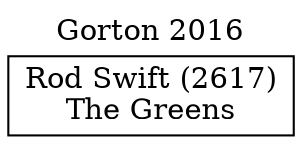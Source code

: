 // House preference flow
digraph "Rod Swift (2617)_Gorton_2016" {
	graph [label="Gorton 2016" labelloc=t mclimit=10]
	node [shape=box]
	"Rod Swift (2617)" [label="Rod Swift (2617)
The Greens"]
}
